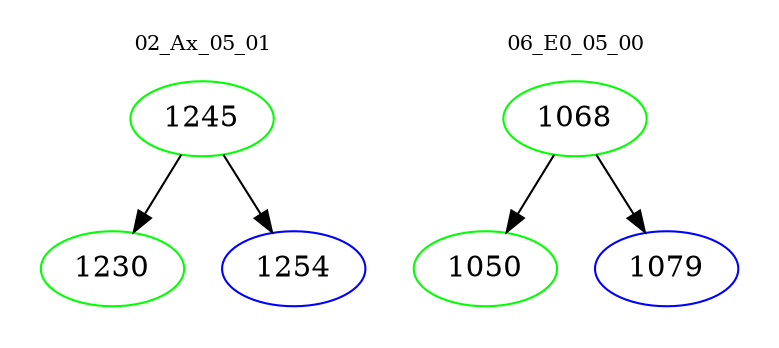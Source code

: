 digraph{
subgraph cluster_0 {
color = white
label = "02_Ax_05_01";
fontsize=10;
T0_1245 [label="1245", color="green"]
T0_1245 -> T0_1230 [color="black"]
T0_1230 [label="1230", color="green"]
T0_1245 -> T0_1254 [color="black"]
T0_1254 [label="1254", color="blue"]
}
subgraph cluster_1 {
color = white
label = "06_E0_05_00";
fontsize=10;
T1_1068 [label="1068", color="green"]
T1_1068 -> T1_1050 [color="black"]
T1_1050 [label="1050", color="green"]
T1_1068 -> T1_1079 [color="black"]
T1_1079 [label="1079", color="blue"]
}
}

